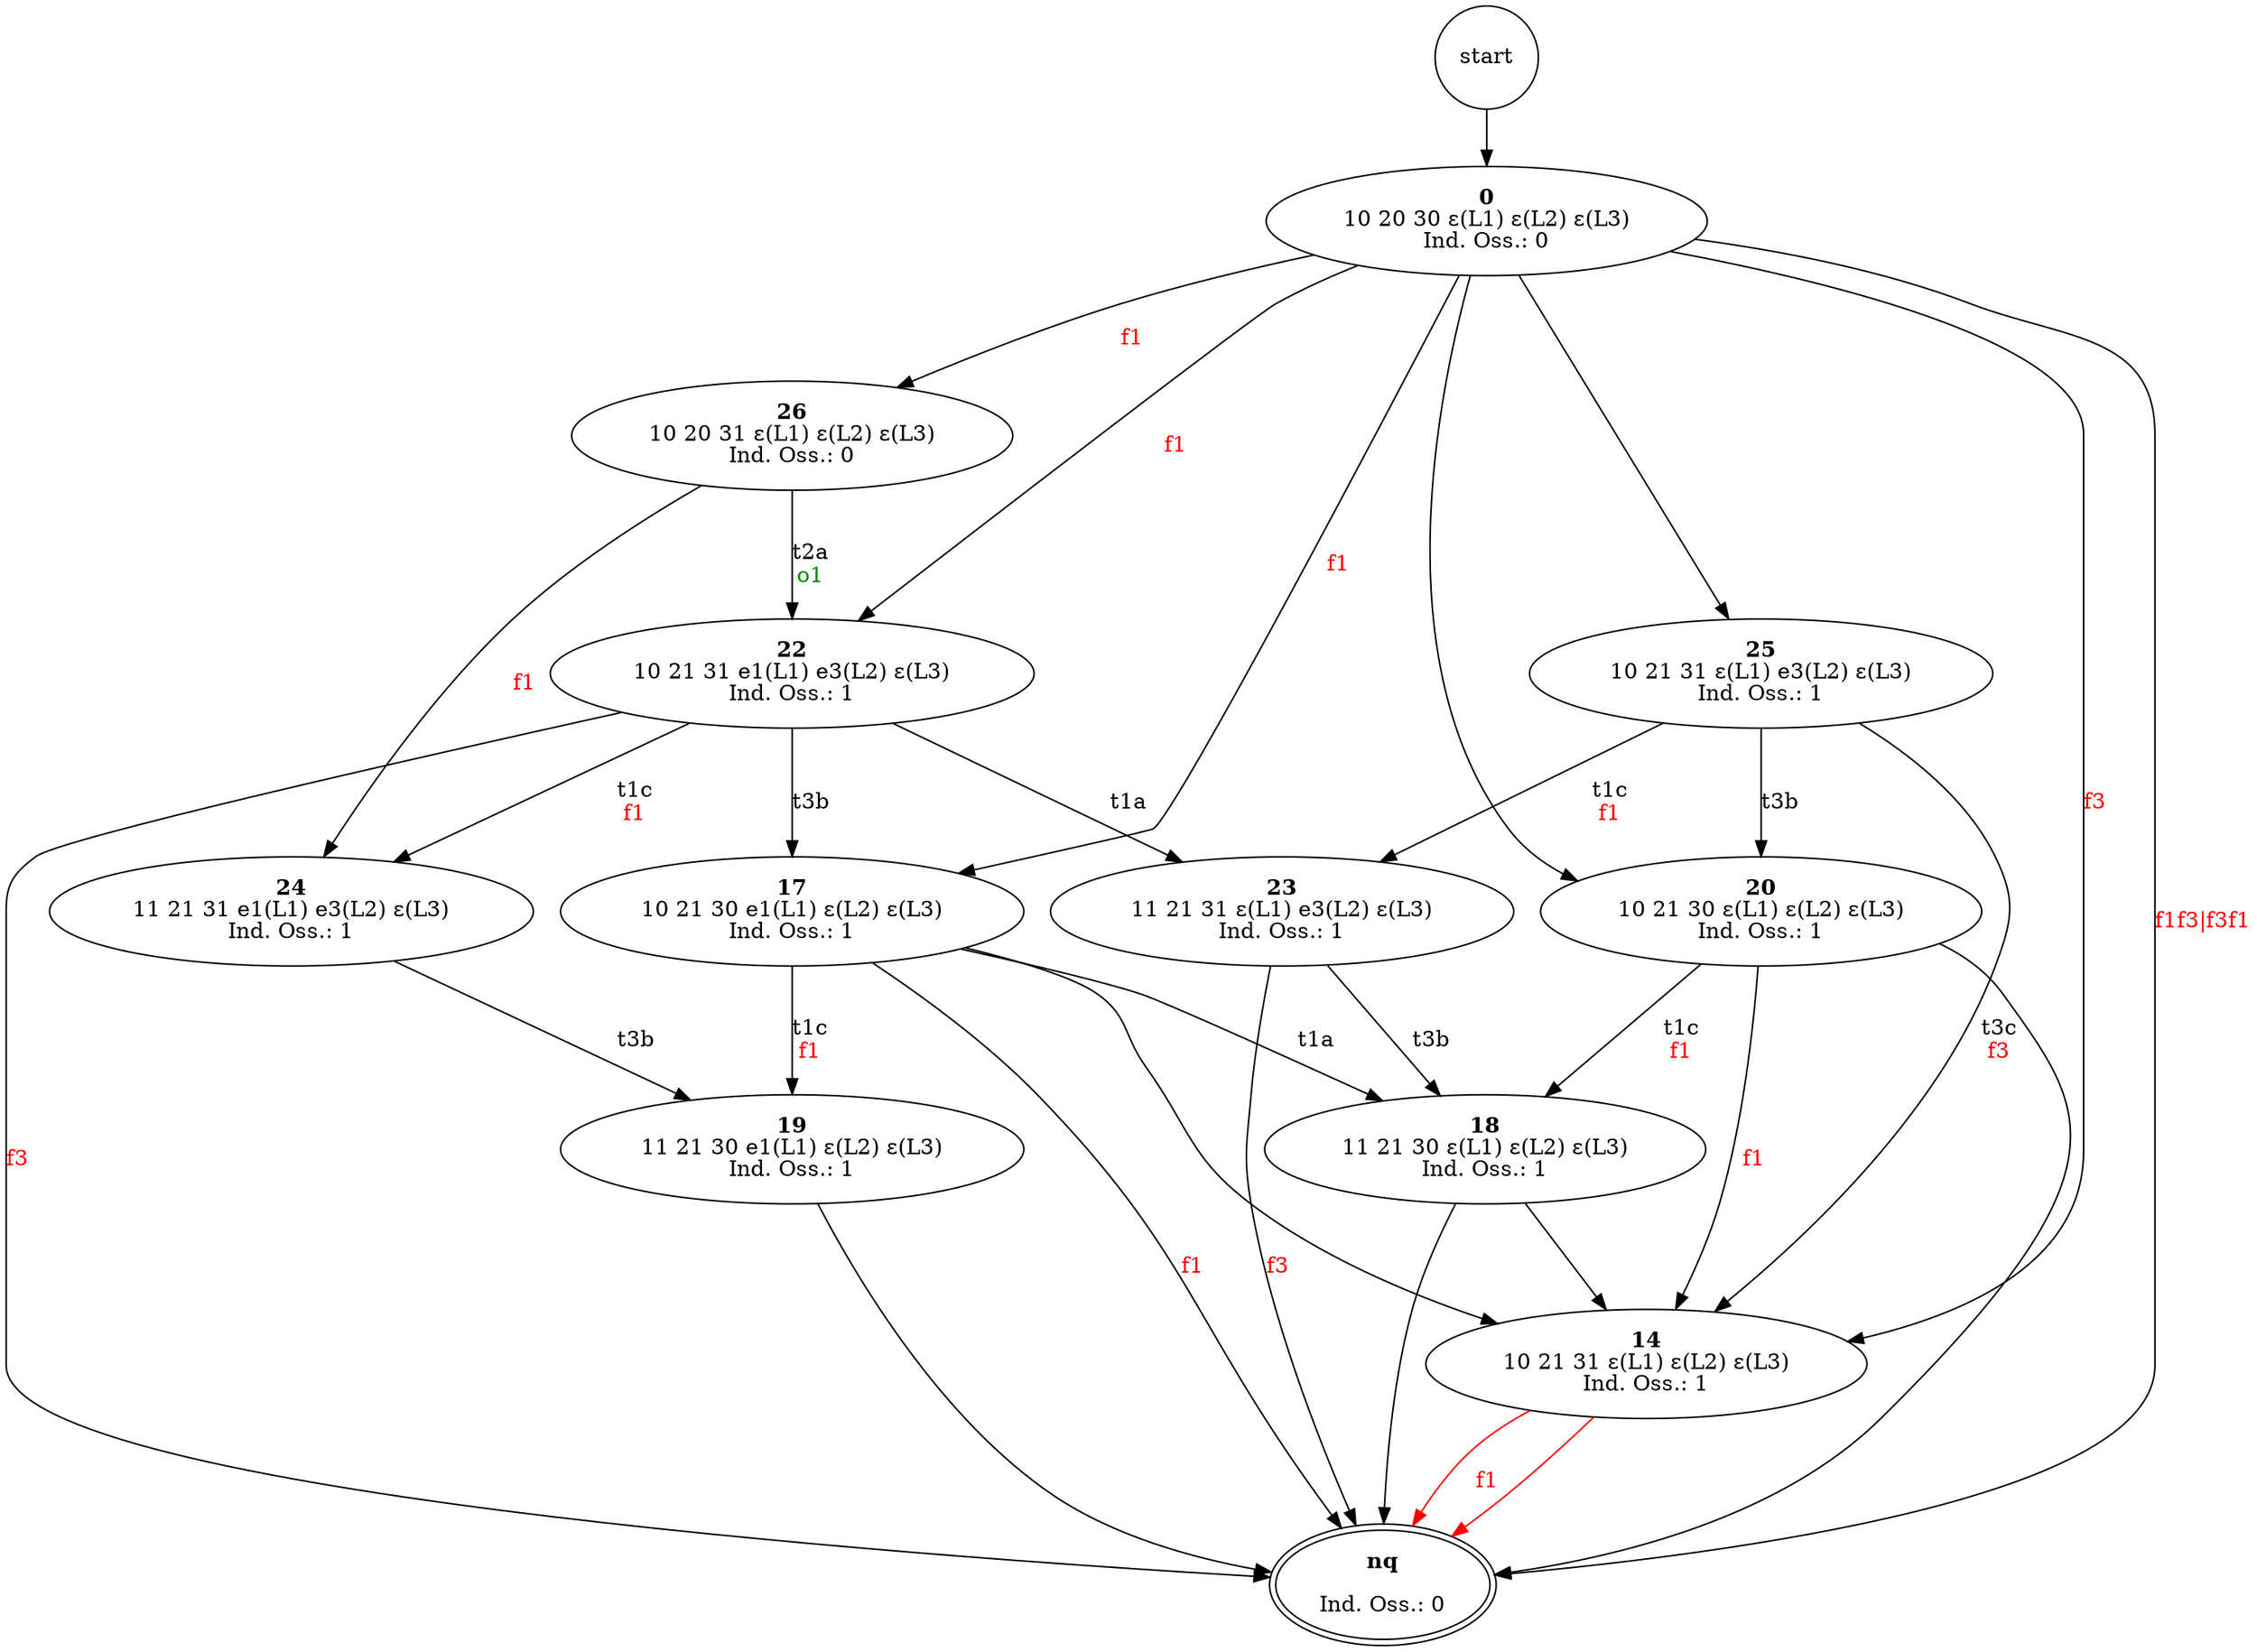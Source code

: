 digraph SpazioComportamentale {
    // ARCHI
    start	->	n0
	n0	->	n26 [label=<<br/><font color="red">f1</font>>]
	n0	->	n25 [label=<>]
	n0	->	n22 [label=<<br/><font color="red">f1</font>>]
	n0	->	n20 [label=<>]
	n0	->	n17 [label=<<br/><font color="red">f1</font>>]
	n0	->	n14 [label=<<br/><font color="red">f3</font>>]
	n0	->	nnq [label=<<br/><font color="red">f1f3|f3f1</font>>]
	n14	->	nnq [label=<> color=red]
	n14	->	nnq [label=<<br/><font color="red">f1</font>> color=red]
	n17	->	n18 [label=<<br/>t1a>]
	n17	->	n19 [label=<<br/>t1c<br/><font color="red">f1</font>>]
	n17	->	n14 [label=<>]
	n17	->	nnq [label=<<br/><font color="red">f1</font>>]
	n18	->	nnq [label=<>]
	n18	->	n14 [label=<>]
	n19	->	nnq [label=<>]
	n20	->	n18 [label=<<br/>t1c<br/><font color="red">f1</font>>]
	n20	->	nnq [label=<>]
	n20	->	n14 [label=<<br/><font color="red">f1</font>>]
	n22	->	n23 [label=<<br/>t1a>]
	n22	->	n24 [label=<<br/>t1c<br/><font color="red">f1</font>>]
	n22	->	n17 [label=<<br/>t3b>]
	n22	->	nnq [label=<<br/><font color="red">f3</font>>]
	n23	->	n18 [label=<<br/>t3b>]
	n23	->	nnq [label=<<br/><font color="red">f3</font>>]
	n24	->	n19 [label=<<br/>t3b>]
	n25	->	n23 [label=<<br/>t1c<br/><font color="red">f1</font>>]
	n25	->	n20 [label=<<br/>t3b>]
	n25	->	n14 [label=<<br/>t3c<br/><font color="red">f3</font>>]
	n26	->	n22 [label=<<br/>t2a<br/><font color="green4">o1</font>>]
	n26	->	n24 [label=<<br/><font color="red">f1</font>>]

    // NODI
    start[shape="circle"]
	n0 [label=<<b>0</b><br/>10 20 30 ε(L1) ε(L2) ε(L3)<br/>Ind. Oss.: 0>]
	n14 [label=<<b>14</b><br/>10 21 31 ε(L1) ε(L2) ε(L3)<br/>Ind. Oss.: 1>]
	n17 [label=<<b>17</b><br/>10 21 30 e1(L1) ε(L2) ε(L3)<br/>Ind. Oss.: 1>]
	n18 [label=<<b>18</b><br/>11 21 30 ε(L1) ε(L2) ε(L3)<br/>Ind. Oss.: 1>]
	n19 [label=<<b>19</b><br/>11 21 30 e1(L1) ε(L2) ε(L3)<br/>Ind. Oss.: 1>]
	n20 [label=<<b>20</b><br/>10 21 30 ε(L1) ε(L2) ε(L3)<br/>Ind. Oss.: 1>]
	n22 [label=<<b>22</b><br/>10 21 31 e1(L1) e3(L2) ε(L3)<br/>Ind. Oss.: 1>]
	n23 [label=<<b>23</b><br/>11 21 31 ε(L1) e3(L2) ε(L3)<br/>Ind. Oss.: 1>]
	n24 [label=<<b>24</b><br/>11 21 31 e1(L1) e3(L2) ε(L3)<br/>Ind. Oss.: 1>]
	n25 [label=<<b>25</b><br/>10 21 31 ε(L1) e3(L2) ε(L3)<br/>Ind. Oss.: 1>]
	n26 [label=<<b>26</b><br/>10 20 31 ε(L1) ε(L2) ε(L3)<br/>Ind. Oss.: 0>]
	nnq [label=<<b>nq</b><br/> <br/>Ind. Oss.: 0> peripheries=2]
}
